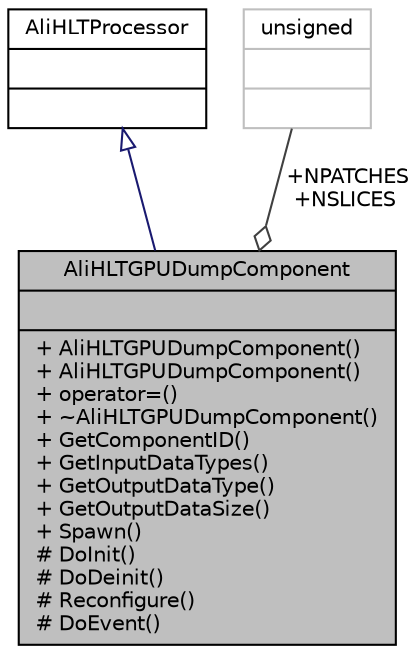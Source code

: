 digraph "AliHLTGPUDumpComponent"
{
 // INTERACTIVE_SVG=YES
  bgcolor="transparent";
  edge [fontname="Helvetica",fontsize="10",labelfontname="Helvetica",labelfontsize="10"];
  node [fontname="Helvetica",fontsize="10",shape=record];
  Node2 [label="{AliHLTGPUDumpComponent\n||+ AliHLTGPUDumpComponent()\l+ AliHLTGPUDumpComponent()\l+ operator=()\l+ ~AliHLTGPUDumpComponent()\l+ GetComponentID()\l+ GetInputDataTypes()\l+ GetOutputDataType()\l+ GetOutputDataSize()\l+ Spawn()\l# DoInit()\l# DoDeinit()\l# Reconfigure()\l# DoEvent()\l}",height=0.2,width=0.4,color="black", fillcolor="grey75", style="filled", fontcolor="black"];
  Node3 -> Node2 [dir="back",color="midnightblue",fontsize="10",style="solid",arrowtail="onormal",fontname="Helvetica"];
  Node3 [label="{AliHLTProcessor\n||}",height=0.2,width=0.4,color="black",URL="$d9/d9e/classAliHLTProcessor.html"];
  Node4 -> Node2 [color="grey25",fontsize="10",style="solid",label=" +NPATCHES\n+NSLICES" ,arrowhead="odiamond",fontname="Helvetica"];
  Node4 [label="{unsigned\n||}",height=0.2,width=0.4,color="grey75"];
}
